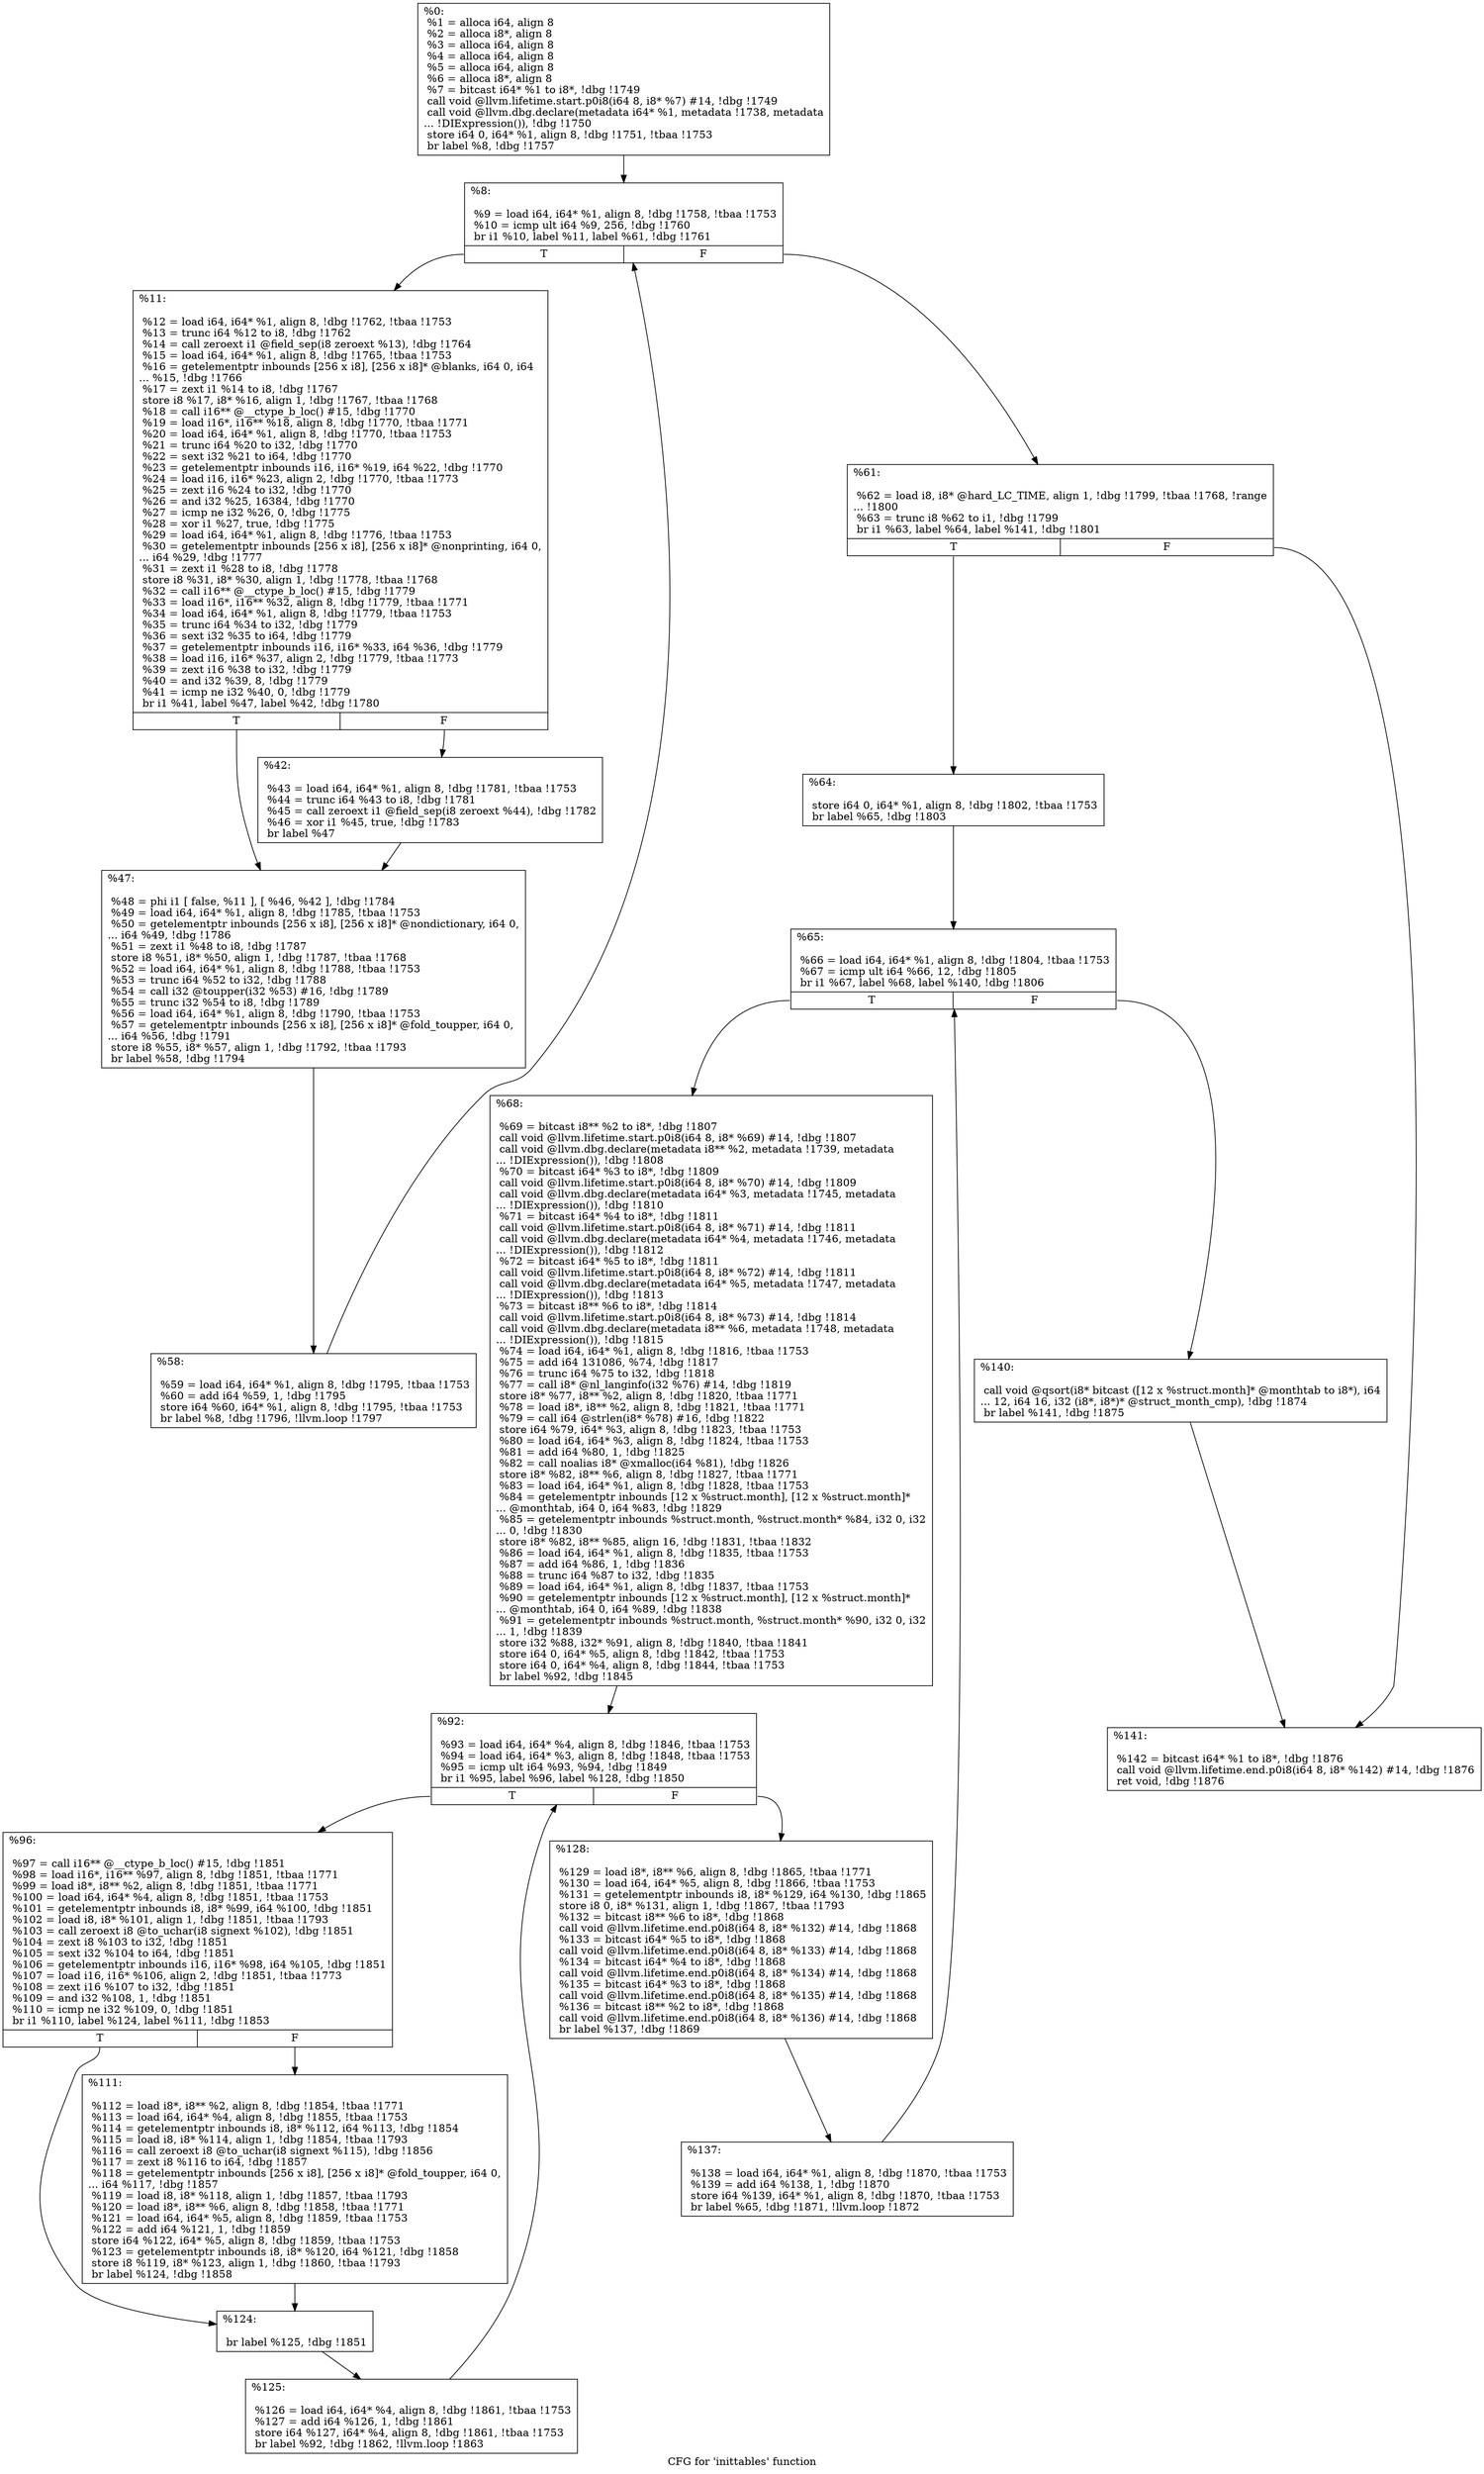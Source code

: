 digraph "CFG for 'inittables' function" {
	label="CFG for 'inittables' function";

	Node0x1ddc570 [shape=record,label="{%0:\l  %1 = alloca i64, align 8\l  %2 = alloca i8*, align 8\l  %3 = alloca i64, align 8\l  %4 = alloca i64, align 8\l  %5 = alloca i64, align 8\l  %6 = alloca i8*, align 8\l  %7 = bitcast i64* %1 to i8*, !dbg !1749\l  call void @llvm.lifetime.start.p0i8(i64 8, i8* %7) #14, !dbg !1749\l  call void @llvm.dbg.declare(metadata i64* %1, metadata !1738, metadata\l... !DIExpression()), !dbg !1750\l  store i64 0, i64* %1, align 8, !dbg !1751, !tbaa !1753\l  br label %8, !dbg !1757\l}"];
	Node0x1ddc570 -> Node0x1de5f50;
	Node0x1de5f50 [shape=record,label="{%8:\l\l  %9 = load i64, i64* %1, align 8, !dbg !1758, !tbaa !1753\l  %10 = icmp ult i64 %9, 256, !dbg !1760\l  br i1 %10, label %11, label %61, !dbg !1761\l|{<s0>T|<s1>F}}"];
	Node0x1de5f50:s0 -> Node0x1de5fa0;
	Node0x1de5f50:s1 -> Node0x1de60e0;
	Node0x1de5fa0 [shape=record,label="{%11:\l\l  %12 = load i64, i64* %1, align 8, !dbg !1762, !tbaa !1753\l  %13 = trunc i64 %12 to i8, !dbg !1762\l  %14 = call zeroext i1 @field_sep(i8 zeroext %13), !dbg !1764\l  %15 = load i64, i64* %1, align 8, !dbg !1765, !tbaa !1753\l  %16 = getelementptr inbounds [256 x i8], [256 x i8]* @blanks, i64 0, i64\l... %15, !dbg !1766\l  %17 = zext i1 %14 to i8, !dbg !1767\l  store i8 %17, i8* %16, align 1, !dbg !1767, !tbaa !1768\l  %18 = call i16** @__ctype_b_loc() #15, !dbg !1770\l  %19 = load i16*, i16** %18, align 8, !dbg !1770, !tbaa !1771\l  %20 = load i64, i64* %1, align 8, !dbg !1770, !tbaa !1753\l  %21 = trunc i64 %20 to i32, !dbg !1770\l  %22 = sext i32 %21 to i64, !dbg !1770\l  %23 = getelementptr inbounds i16, i16* %19, i64 %22, !dbg !1770\l  %24 = load i16, i16* %23, align 2, !dbg !1770, !tbaa !1773\l  %25 = zext i16 %24 to i32, !dbg !1770\l  %26 = and i32 %25, 16384, !dbg !1770\l  %27 = icmp ne i32 %26, 0, !dbg !1775\l  %28 = xor i1 %27, true, !dbg !1775\l  %29 = load i64, i64* %1, align 8, !dbg !1776, !tbaa !1753\l  %30 = getelementptr inbounds [256 x i8], [256 x i8]* @nonprinting, i64 0,\l... i64 %29, !dbg !1777\l  %31 = zext i1 %28 to i8, !dbg !1778\l  store i8 %31, i8* %30, align 1, !dbg !1778, !tbaa !1768\l  %32 = call i16** @__ctype_b_loc() #15, !dbg !1779\l  %33 = load i16*, i16** %32, align 8, !dbg !1779, !tbaa !1771\l  %34 = load i64, i64* %1, align 8, !dbg !1779, !tbaa !1753\l  %35 = trunc i64 %34 to i32, !dbg !1779\l  %36 = sext i32 %35 to i64, !dbg !1779\l  %37 = getelementptr inbounds i16, i16* %33, i64 %36, !dbg !1779\l  %38 = load i16, i16* %37, align 2, !dbg !1779, !tbaa !1773\l  %39 = zext i16 %38 to i32, !dbg !1779\l  %40 = and i32 %39, 8, !dbg !1779\l  %41 = icmp ne i32 %40, 0, !dbg !1779\l  br i1 %41, label %47, label %42, !dbg !1780\l|{<s0>T|<s1>F}}"];
	Node0x1de5fa0:s0 -> Node0x1de6040;
	Node0x1de5fa0:s1 -> Node0x1de5ff0;
	Node0x1de5ff0 [shape=record,label="{%42:\l\l  %43 = load i64, i64* %1, align 8, !dbg !1781, !tbaa !1753\l  %44 = trunc i64 %43 to i8, !dbg !1781\l  %45 = call zeroext i1 @field_sep(i8 zeroext %44), !dbg !1782\l  %46 = xor i1 %45, true, !dbg !1783\l  br label %47\l}"];
	Node0x1de5ff0 -> Node0x1de6040;
	Node0x1de6040 [shape=record,label="{%47:\l\l  %48 = phi i1 [ false, %11 ], [ %46, %42 ], !dbg !1784\l  %49 = load i64, i64* %1, align 8, !dbg !1785, !tbaa !1753\l  %50 = getelementptr inbounds [256 x i8], [256 x i8]* @nondictionary, i64 0,\l... i64 %49, !dbg !1786\l  %51 = zext i1 %48 to i8, !dbg !1787\l  store i8 %51, i8* %50, align 1, !dbg !1787, !tbaa !1768\l  %52 = load i64, i64* %1, align 8, !dbg !1788, !tbaa !1753\l  %53 = trunc i64 %52 to i32, !dbg !1788\l  %54 = call i32 @toupper(i32 %53) #16, !dbg !1789\l  %55 = trunc i32 %54 to i8, !dbg !1789\l  %56 = load i64, i64* %1, align 8, !dbg !1790, !tbaa !1753\l  %57 = getelementptr inbounds [256 x i8], [256 x i8]* @fold_toupper, i64 0,\l... i64 %56, !dbg !1791\l  store i8 %55, i8* %57, align 1, !dbg !1792, !tbaa !1793\l  br label %58, !dbg !1794\l}"];
	Node0x1de6040 -> Node0x1de6090;
	Node0x1de6090 [shape=record,label="{%58:\l\l  %59 = load i64, i64* %1, align 8, !dbg !1795, !tbaa !1753\l  %60 = add i64 %59, 1, !dbg !1795\l  store i64 %60, i64* %1, align 8, !dbg !1795, !tbaa !1753\l  br label %8, !dbg !1796, !llvm.loop !1797\l}"];
	Node0x1de6090 -> Node0x1de5f50;
	Node0x1de60e0 [shape=record,label="{%61:\l\l  %62 = load i8, i8* @hard_LC_TIME, align 1, !dbg !1799, !tbaa !1768, !range\l... !1800\l  %63 = trunc i8 %62 to i1, !dbg !1799\l  br i1 %63, label %64, label %141, !dbg !1801\l|{<s0>T|<s1>F}}"];
	Node0x1de60e0:s0 -> Node0x1de6130;
	Node0x1de60e0:s1 -> Node0x1de64a0;
	Node0x1de6130 [shape=record,label="{%64:\l\l  store i64 0, i64* %1, align 8, !dbg !1802, !tbaa !1753\l  br label %65, !dbg !1803\l}"];
	Node0x1de6130 -> Node0x1de6180;
	Node0x1de6180 [shape=record,label="{%65:\l\l  %66 = load i64, i64* %1, align 8, !dbg !1804, !tbaa !1753\l  %67 = icmp ult i64 %66, 12, !dbg !1805\l  br i1 %67, label %68, label %140, !dbg !1806\l|{<s0>T|<s1>F}}"];
	Node0x1de6180:s0 -> Node0x1de61d0;
	Node0x1de6180:s1 -> Node0x1de6450;
	Node0x1de61d0 [shape=record,label="{%68:\l\l  %69 = bitcast i8** %2 to i8*, !dbg !1807\l  call void @llvm.lifetime.start.p0i8(i64 8, i8* %69) #14, !dbg !1807\l  call void @llvm.dbg.declare(metadata i8** %2, metadata !1739, metadata\l... !DIExpression()), !dbg !1808\l  %70 = bitcast i64* %3 to i8*, !dbg !1809\l  call void @llvm.lifetime.start.p0i8(i64 8, i8* %70) #14, !dbg !1809\l  call void @llvm.dbg.declare(metadata i64* %3, metadata !1745, metadata\l... !DIExpression()), !dbg !1810\l  %71 = bitcast i64* %4 to i8*, !dbg !1811\l  call void @llvm.lifetime.start.p0i8(i64 8, i8* %71) #14, !dbg !1811\l  call void @llvm.dbg.declare(metadata i64* %4, metadata !1746, metadata\l... !DIExpression()), !dbg !1812\l  %72 = bitcast i64* %5 to i8*, !dbg !1811\l  call void @llvm.lifetime.start.p0i8(i64 8, i8* %72) #14, !dbg !1811\l  call void @llvm.dbg.declare(metadata i64* %5, metadata !1747, metadata\l... !DIExpression()), !dbg !1813\l  %73 = bitcast i8** %6 to i8*, !dbg !1814\l  call void @llvm.lifetime.start.p0i8(i64 8, i8* %73) #14, !dbg !1814\l  call void @llvm.dbg.declare(metadata i8** %6, metadata !1748, metadata\l... !DIExpression()), !dbg !1815\l  %74 = load i64, i64* %1, align 8, !dbg !1816, !tbaa !1753\l  %75 = add i64 131086, %74, !dbg !1817\l  %76 = trunc i64 %75 to i32, !dbg !1818\l  %77 = call i8* @nl_langinfo(i32 %76) #14, !dbg !1819\l  store i8* %77, i8** %2, align 8, !dbg !1820, !tbaa !1771\l  %78 = load i8*, i8** %2, align 8, !dbg !1821, !tbaa !1771\l  %79 = call i64 @strlen(i8* %78) #16, !dbg !1822\l  store i64 %79, i64* %3, align 8, !dbg !1823, !tbaa !1753\l  %80 = load i64, i64* %3, align 8, !dbg !1824, !tbaa !1753\l  %81 = add i64 %80, 1, !dbg !1825\l  %82 = call noalias i8* @xmalloc(i64 %81), !dbg !1826\l  store i8* %82, i8** %6, align 8, !dbg !1827, !tbaa !1771\l  %83 = load i64, i64* %1, align 8, !dbg !1828, !tbaa !1753\l  %84 = getelementptr inbounds [12 x %struct.month], [12 x %struct.month]*\l... @monthtab, i64 0, i64 %83, !dbg !1829\l  %85 = getelementptr inbounds %struct.month, %struct.month* %84, i32 0, i32\l... 0, !dbg !1830\l  store i8* %82, i8** %85, align 16, !dbg !1831, !tbaa !1832\l  %86 = load i64, i64* %1, align 8, !dbg !1835, !tbaa !1753\l  %87 = add i64 %86, 1, !dbg !1836\l  %88 = trunc i64 %87 to i32, !dbg !1835\l  %89 = load i64, i64* %1, align 8, !dbg !1837, !tbaa !1753\l  %90 = getelementptr inbounds [12 x %struct.month], [12 x %struct.month]*\l... @monthtab, i64 0, i64 %89, !dbg !1838\l  %91 = getelementptr inbounds %struct.month, %struct.month* %90, i32 0, i32\l... 1, !dbg !1839\l  store i32 %88, i32* %91, align 8, !dbg !1840, !tbaa !1841\l  store i64 0, i64* %5, align 8, !dbg !1842, !tbaa !1753\l  store i64 0, i64* %4, align 8, !dbg !1844, !tbaa !1753\l  br label %92, !dbg !1845\l}"];
	Node0x1de61d0 -> Node0x1de6220;
	Node0x1de6220 [shape=record,label="{%92:\l\l  %93 = load i64, i64* %4, align 8, !dbg !1846, !tbaa !1753\l  %94 = load i64, i64* %3, align 8, !dbg !1848, !tbaa !1753\l  %95 = icmp ult i64 %93, %94, !dbg !1849\l  br i1 %95, label %96, label %128, !dbg !1850\l|{<s0>T|<s1>F}}"];
	Node0x1de6220:s0 -> Node0x1de6270;
	Node0x1de6220:s1 -> Node0x1de63b0;
	Node0x1de6270 [shape=record,label="{%96:\l\l  %97 = call i16** @__ctype_b_loc() #15, !dbg !1851\l  %98 = load i16*, i16** %97, align 8, !dbg !1851, !tbaa !1771\l  %99 = load i8*, i8** %2, align 8, !dbg !1851, !tbaa !1771\l  %100 = load i64, i64* %4, align 8, !dbg !1851, !tbaa !1753\l  %101 = getelementptr inbounds i8, i8* %99, i64 %100, !dbg !1851\l  %102 = load i8, i8* %101, align 1, !dbg !1851, !tbaa !1793\l  %103 = call zeroext i8 @to_uchar(i8 signext %102), !dbg !1851\l  %104 = zext i8 %103 to i32, !dbg !1851\l  %105 = sext i32 %104 to i64, !dbg !1851\l  %106 = getelementptr inbounds i16, i16* %98, i64 %105, !dbg !1851\l  %107 = load i16, i16* %106, align 2, !dbg !1851, !tbaa !1773\l  %108 = zext i16 %107 to i32, !dbg !1851\l  %109 = and i32 %108, 1, !dbg !1851\l  %110 = icmp ne i32 %109, 0, !dbg !1851\l  br i1 %110, label %124, label %111, !dbg !1853\l|{<s0>T|<s1>F}}"];
	Node0x1de6270:s0 -> Node0x1de6310;
	Node0x1de6270:s1 -> Node0x1de62c0;
	Node0x1de62c0 [shape=record,label="{%111:\l\l  %112 = load i8*, i8** %2, align 8, !dbg !1854, !tbaa !1771\l  %113 = load i64, i64* %4, align 8, !dbg !1855, !tbaa !1753\l  %114 = getelementptr inbounds i8, i8* %112, i64 %113, !dbg !1854\l  %115 = load i8, i8* %114, align 1, !dbg !1854, !tbaa !1793\l  %116 = call zeroext i8 @to_uchar(i8 signext %115), !dbg !1856\l  %117 = zext i8 %116 to i64, !dbg !1857\l  %118 = getelementptr inbounds [256 x i8], [256 x i8]* @fold_toupper, i64 0,\l... i64 %117, !dbg !1857\l  %119 = load i8, i8* %118, align 1, !dbg !1857, !tbaa !1793\l  %120 = load i8*, i8** %6, align 8, !dbg !1858, !tbaa !1771\l  %121 = load i64, i64* %5, align 8, !dbg !1859, !tbaa !1753\l  %122 = add i64 %121, 1, !dbg !1859\l  store i64 %122, i64* %5, align 8, !dbg !1859, !tbaa !1753\l  %123 = getelementptr inbounds i8, i8* %120, i64 %121, !dbg !1858\l  store i8 %119, i8* %123, align 1, !dbg !1860, !tbaa !1793\l  br label %124, !dbg !1858\l}"];
	Node0x1de62c0 -> Node0x1de6310;
	Node0x1de6310 [shape=record,label="{%124:\l\l  br label %125, !dbg !1851\l}"];
	Node0x1de6310 -> Node0x1de6360;
	Node0x1de6360 [shape=record,label="{%125:\l\l  %126 = load i64, i64* %4, align 8, !dbg !1861, !tbaa !1753\l  %127 = add i64 %126, 1, !dbg !1861\l  store i64 %127, i64* %4, align 8, !dbg !1861, !tbaa !1753\l  br label %92, !dbg !1862, !llvm.loop !1863\l}"];
	Node0x1de6360 -> Node0x1de6220;
	Node0x1de63b0 [shape=record,label="{%128:\l\l  %129 = load i8*, i8** %6, align 8, !dbg !1865, !tbaa !1771\l  %130 = load i64, i64* %5, align 8, !dbg !1866, !tbaa !1753\l  %131 = getelementptr inbounds i8, i8* %129, i64 %130, !dbg !1865\l  store i8 0, i8* %131, align 1, !dbg !1867, !tbaa !1793\l  %132 = bitcast i8** %6 to i8*, !dbg !1868\l  call void @llvm.lifetime.end.p0i8(i64 8, i8* %132) #14, !dbg !1868\l  %133 = bitcast i64* %5 to i8*, !dbg !1868\l  call void @llvm.lifetime.end.p0i8(i64 8, i8* %133) #14, !dbg !1868\l  %134 = bitcast i64* %4 to i8*, !dbg !1868\l  call void @llvm.lifetime.end.p0i8(i64 8, i8* %134) #14, !dbg !1868\l  %135 = bitcast i64* %3 to i8*, !dbg !1868\l  call void @llvm.lifetime.end.p0i8(i64 8, i8* %135) #14, !dbg !1868\l  %136 = bitcast i8** %2 to i8*, !dbg !1868\l  call void @llvm.lifetime.end.p0i8(i64 8, i8* %136) #14, !dbg !1868\l  br label %137, !dbg !1869\l}"];
	Node0x1de63b0 -> Node0x1de6400;
	Node0x1de6400 [shape=record,label="{%137:\l\l  %138 = load i64, i64* %1, align 8, !dbg !1870, !tbaa !1753\l  %139 = add i64 %138, 1, !dbg !1870\l  store i64 %139, i64* %1, align 8, !dbg !1870, !tbaa !1753\l  br label %65, !dbg !1871, !llvm.loop !1872\l}"];
	Node0x1de6400 -> Node0x1de6180;
	Node0x1de6450 [shape=record,label="{%140:\l\l  call void @qsort(i8* bitcast ([12 x %struct.month]* @monthtab to i8*), i64\l... 12, i64 16, i32 (i8*, i8*)* @struct_month_cmp), !dbg !1874\l  br label %141, !dbg !1875\l}"];
	Node0x1de6450 -> Node0x1de64a0;
	Node0x1de64a0 [shape=record,label="{%141:\l\l  %142 = bitcast i64* %1 to i8*, !dbg !1876\l  call void @llvm.lifetime.end.p0i8(i64 8, i8* %142) #14, !dbg !1876\l  ret void, !dbg !1876\l}"];
}
